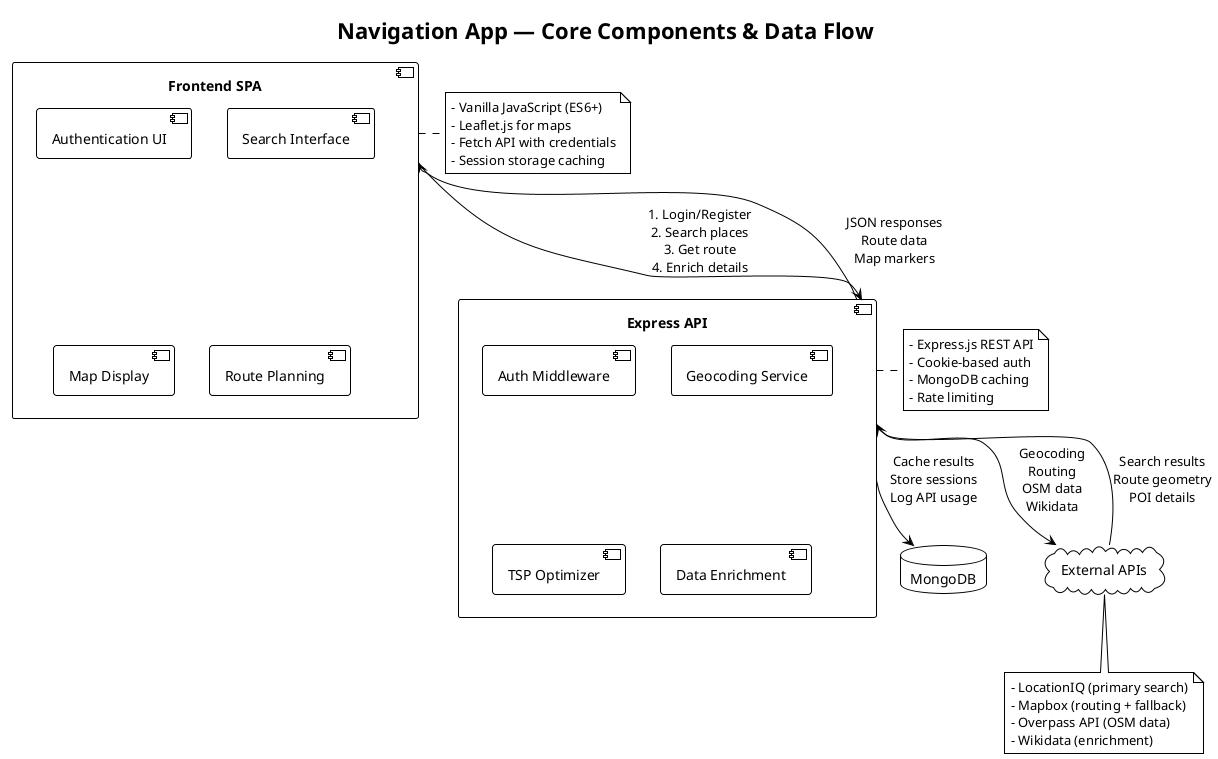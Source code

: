 @startuml components
!theme plain
skinparam monochrome true
title Navigation App — Core Components & Data Flow

'--- Main Components
component "Frontend SPA" as Frontend {
  [Authentication UI]
  [Search Interface]
  [Map Display]
  [Route Planning]
}

component "Express API" as Backend {
  [Auth Middleware]
  [Geocoding Service]
  [TSP Optimizer]
  [Data Enrichment]
}

database "MongoDB" as DB
cloud "External APIs" as External

'--- Data Flow
Frontend --> Backend : "1. Login/Register\n2. Search places\n3. Get route\n4. Enrich details"
Backend --> DB : "Cache results\nStore sessions\nLog API usage"
Backend --> External : "Geocoding\nRouting\nOSM data\nWikidata"
External --> Backend : "Search results\nRoute geometry\nPOI details"
Backend --> Frontend : "JSON responses\nRoute data\nMap markers"

'--- Key Technologies
note right of Frontend
- Vanilla JavaScript (ES6+)
- Leaflet.js for maps
- Fetch API with credentials
- Session storage caching
end note

note right of Backend
- Express.js REST API
- Cookie-based auth
- MongoDB caching
- Rate limiting
end note

note bottom of External
- LocationIQ (primary search)
- Mapbox (routing + fallback)
- Overpass API (OSM data)
- Wikidata (enrichment)
end note

@enduml